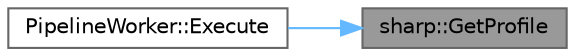 digraph "sharp::GetProfile"
{
 // LATEX_PDF_SIZE
  bgcolor="transparent";
  edge [fontname=Helvetica,fontsize=10,labelfontname=Helvetica,labelfontsize=10];
  node [fontname=Helvetica,fontsize=10,shape=box,height=0.2,width=0.4];
  rankdir="RL";
  Node1 [id="Node000001",label="sharp::GetProfile",height=0.2,width=0.4,color="gray40", fillcolor="grey60", style="filled", fontcolor="black",tooltip=" "];
  Node1 -> Node2 [id="edge1_Node000001_Node000002",dir="back",color="steelblue1",style="solid",tooltip=" "];
  Node2 [id="Node000002",label="PipelineWorker::Execute",height=0.2,width=0.4,color="grey40", fillcolor="white", style="filled",URL="$class_pipeline_worker.html#a211c92807b9a3e33632e3f9b013913a9",tooltip=" "];
}
